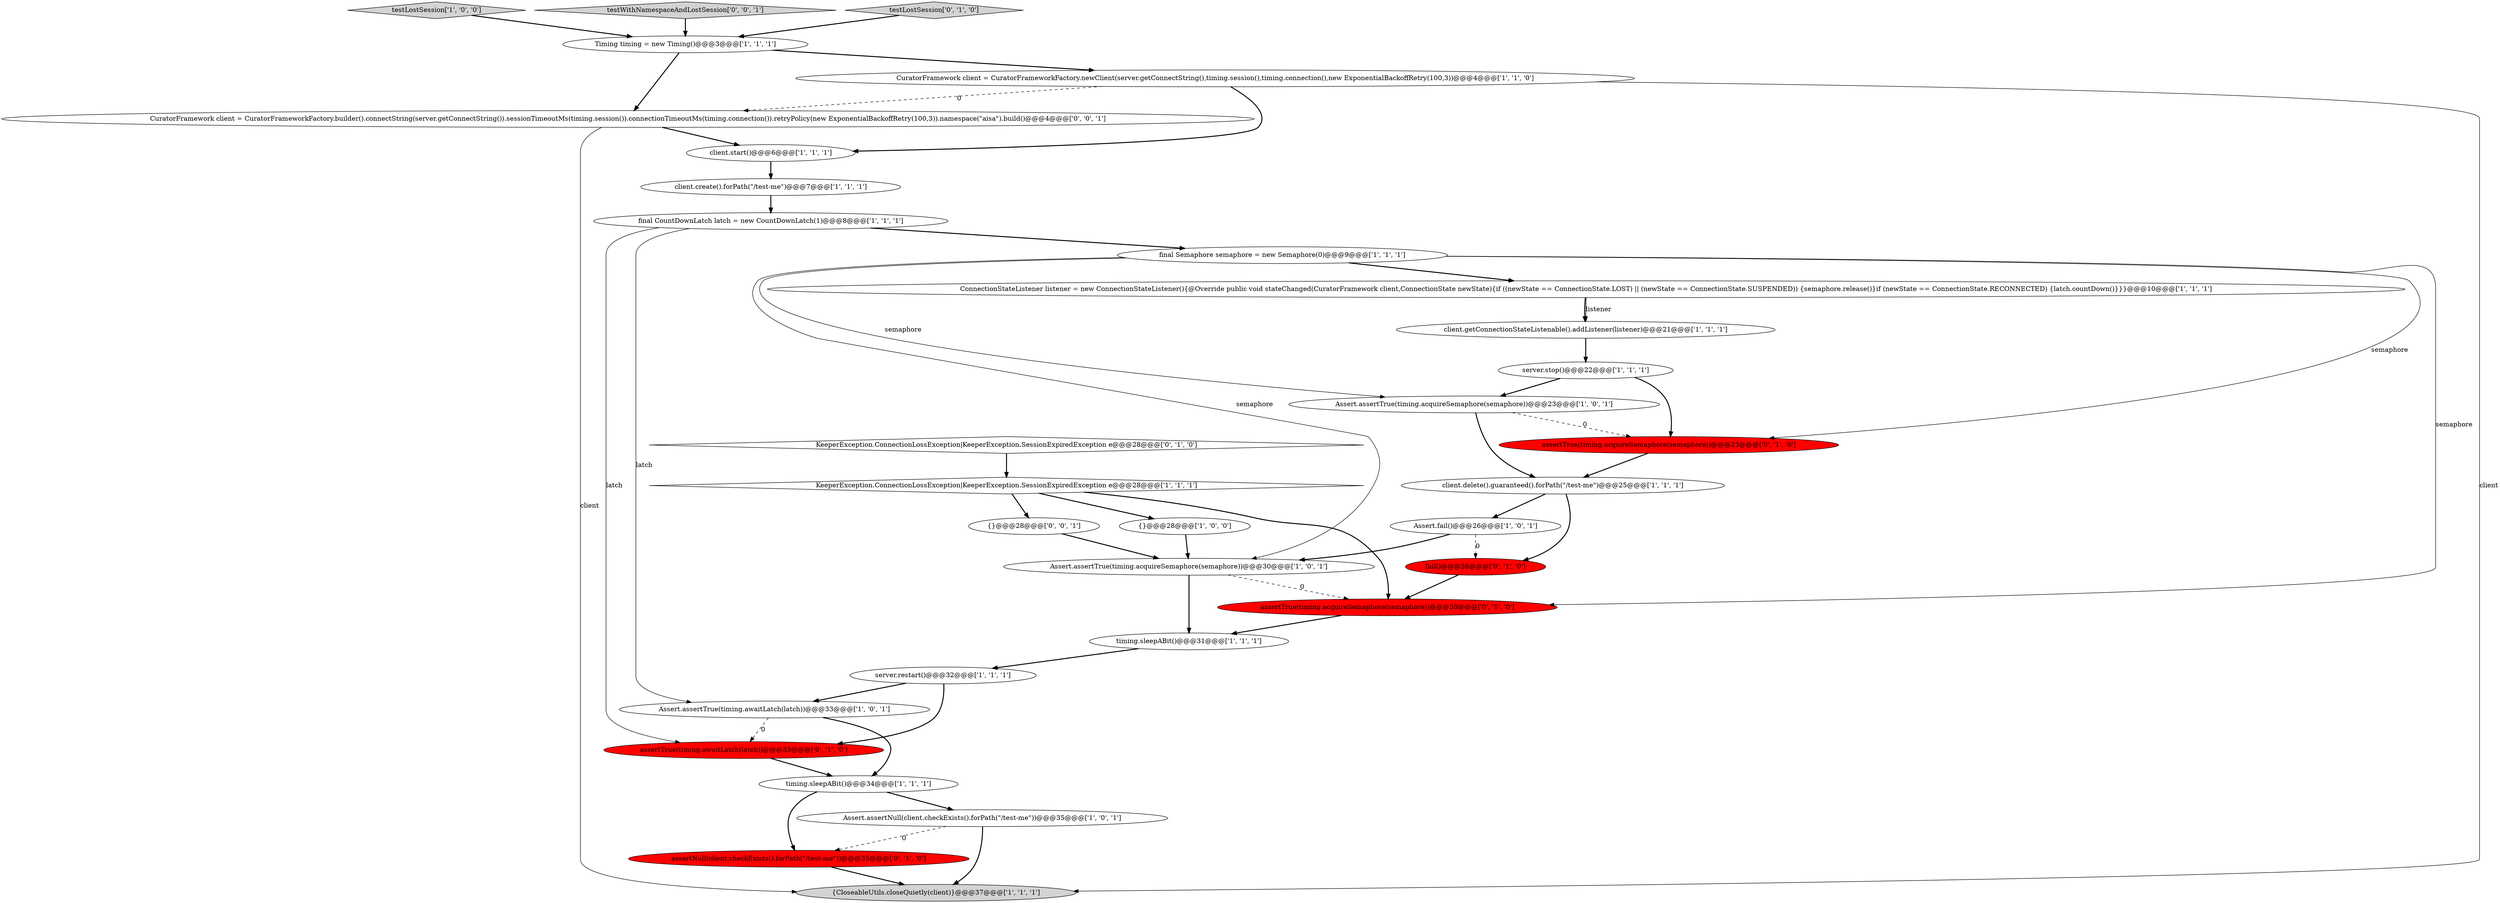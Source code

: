 digraph {
0 [style = filled, label = "Assert.assertTrue(timing.acquireSemaphore(semaphore))@@@23@@@['1', '0', '1']", fillcolor = white, shape = ellipse image = "AAA0AAABBB1BBB"];
25 [style = filled, label = "assertTrue(timing.acquireSemaphore(semaphore))@@@23@@@['0', '1', '0']", fillcolor = red, shape = ellipse image = "AAA1AAABBB2BBB"];
18 [style = filled, label = "testLostSession['1', '0', '0']", fillcolor = lightgray, shape = diamond image = "AAA0AAABBB1BBB"];
12 [style = filled, label = "{}@@@28@@@['1', '0', '0']", fillcolor = white, shape = ellipse image = "AAA0AAABBB1BBB"];
26 [style = filled, label = "assertTrue(timing.awaitLatch(latch))@@@33@@@['0', '1', '0']", fillcolor = red, shape = ellipse image = "AAA1AAABBB2BBB"];
30 [style = filled, label = "CuratorFramework client = CuratorFrameworkFactory.builder().connectString(server.getConnectString()).sessionTimeoutMs(timing.session()).connectionTimeoutMs(timing.connection()).retryPolicy(new ExponentialBackoffRetry(100,3)).namespace(\"aisa\").build()@@@4@@@['0', '0', '1']", fillcolor = white, shape = ellipse image = "AAA0AAABBB3BBB"];
19 [style = filled, label = "CuratorFramework client = CuratorFrameworkFactory.newClient(server.getConnectString(),timing.session(),timing.connection(),new ExponentialBackoffRetry(100,3))@@@4@@@['1', '1', '0']", fillcolor = white, shape = ellipse image = "AAA0AAABBB1BBB"];
13 [style = filled, label = "Assert.assertTrue(timing.acquireSemaphore(semaphore))@@@30@@@['1', '0', '1']", fillcolor = white, shape = ellipse image = "AAA0AAABBB1BBB"];
15 [style = filled, label = "timing.sleepABit()@@@34@@@['1', '1', '1']", fillcolor = white, shape = ellipse image = "AAA0AAABBB1BBB"];
17 [style = filled, label = "KeeperException.ConnectionLossException|KeeperException.SessionExpiredException e@@@28@@@['1', '1', '1']", fillcolor = white, shape = diamond image = "AAA0AAABBB1BBB"];
20 [style = filled, label = "client.start()@@@6@@@['1', '1', '1']", fillcolor = white, shape = ellipse image = "AAA0AAABBB1BBB"];
27 [style = filled, label = "assertTrue(timing.acquireSemaphore(semaphore))@@@30@@@['0', '1', '0']", fillcolor = red, shape = ellipse image = "AAA1AAABBB2BBB"];
9 [style = filled, label = "final CountDownLatch latch = new CountDownLatch(1)@@@8@@@['1', '1', '1']", fillcolor = white, shape = ellipse image = "AAA0AAABBB1BBB"];
3 [style = filled, label = "Assert.assertNull(client.checkExists().forPath(\"/test-me\"))@@@35@@@['1', '0', '1']", fillcolor = white, shape = ellipse image = "AAA0AAABBB1BBB"];
21 [style = filled, label = "{CloseableUtils.closeQuietly(client)}@@@37@@@['1', '1', '1']", fillcolor = lightgray, shape = ellipse image = "AAA0AAABBB1BBB"];
31 [style = filled, label = "testWithNamespaceAndLostSession['0', '0', '1']", fillcolor = lightgray, shape = diamond image = "AAA0AAABBB3BBB"];
10 [style = filled, label = "Assert.fail()@@@26@@@['1', '0', '1']", fillcolor = white, shape = ellipse image = "AAA0AAABBB1BBB"];
6 [style = filled, label = "Timing timing = new Timing()@@@3@@@['1', '1', '1']", fillcolor = white, shape = ellipse image = "AAA0AAABBB1BBB"];
2 [style = filled, label = "client.delete().guaranteed().forPath(\"/test-me\")@@@25@@@['1', '1', '1']", fillcolor = white, shape = ellipse image = "AAA0AAABBB1BBB"];
16 [style = filled, label = "client.getConnectionStateListenable().addListener(listener)@@@21@@@['1', '1', '1']", fillcolor = white, shape = ellipse image = "AAA0AAABBB1BBB"];
4 [style = filled, label = "server.restart()@@@32@@@['1', '1', '1']", fillcolor = white, shape = ellipse image = "AAA0AAABBB1BBB"];
29 [style = filled, label = "{}@@@28@@@['0', '0', '1']", fillcolor = white, shape = ellipse image = "AAA0AAABBB3BBB"];
28 [style = filled, label = "testLostSession['0', '1', '0']", fillcolor = lightgray, shape = diamond image = "AAA0AAABBB2BBB"];
14 [style = filled, label = "ConnectionStateListener listener = new ConnectionStateListener(){@Override public void stateChanged(CuratorFramework client,ConnectionState newState){if ((newState == ConnectionState.LOST) || (newState == ConnectionState.SUSPENDED)) {semaphore.release()}if (newState == ConnectionState.RECONNECTED) {latch.countDown()}}}@@@10@@@['1', '1', '1']", fillcolor = white, shape = ellipse image = "AAA0AAABBB1BBB"];
1 [style = filled, label = "Assert.assertTrue(timing.awaitLatch(latch))@@@33@@@['1', '0', '1']", fillcolor = white, shape = ellipse image = "AAA0AAABBB1BBB"];
23 [style = filled, label = "assertNull(client.checkExists().forPath(\"/test-me\"))@@@35@@@['0', '1', '0']", fillcolor = red, shape = ellipse image = "AAA1AAABBB2BBB"];
24 [style = filled, label = "KeeperException.ConnectionLossException|KeeperException.SessionExpiredException e@@@28@@@['0', '1', '0']", fillcolor = white, shape = diamond image = "AAA0AAABBB2BBB"];
5 [style = filled, label = "server.stop()@@@22@@@['1', '1', '1']", fillcolor = white, shape = ellipse image = "AAA0AAABBB1BBB"];
22 [style = filled, label = "fail()@@@26@@@['0', '1', '0']", fillcolor = red, shape = ellipse image = "AAA1AAABBB2BBB"];
11 [style = filled, label = "final Semaphore semaphore = new Semaphore(0)@@@9@@@['1', '1', '1']", fillcolor = white, shape = ellipse image = "AAA0AAABBB1BBB"];
7 [style = filled, label = "client.create().forPath(\"/test-me\")@@@7@@@['1', '1', '1']", fillcolor = white, shape = ellipse image = "AAA0AAABBB1BBB"];
8 [style = filled, label = "timing.sleepABit()@@@31@@@['1', '1', '1']", fillcolor = white, shape = ellipse image = "AAA0AAABBB1BBB"];
14->16 [style = bold, label=""];
9->1 [style = solid, label="latch"];
15->23 [style = bold, label=""];
28->6 [style = bold, label=""];
9->11 [style = bold, label=""];
11->14 [style = bold, label=""];
1->26 [style = dashed, label="0"];
30->20 [style = bold, label=""];
1->15 [style = bold, label=""];
19->20 [style = bold, label=""];
0->2 [style = bold, label=""];
4->26 [style = bold, label=""];
11->13 [style = solid, label="semaphore"];
11->25 [style = solid, label="semaphore"];
14->16 [style = solid, label="listener"];
6->19 [style = bold, label=""];
10->22 [style = dashed, label="0"];
2->10 [style = bold, label=""];
15->3 [style = bold, label=""];
25->2 [style = bold, label=""];
9->26 [style = solid, label="latch"];
5->25 [style = bold, label=""];
29->13 [style = bold, label=""];
7->9 [style = bold, label=""];
3->23 [style = dashed, label="0"];
12->13 [style = bold, label=""];
17->12 [style = bold, label=""];
31->6 [style = bold, label=""];
0->25 [style = dashed, label="0"];
13->27 [style = dashed, label="0"];
5->0 [style = bold, label=""];
10->13 [style = bold, label=""];
18->6 [style = bold, label=""];
22->27 [style = bold, label=""];
23->21 [style = bold, label=""];
19->30 [style = dashed, label="0"];
24->17 [style = bold, label=""];
26->15 [style = bold, label=""];
11->0 [style = solid, label="semaphore"];
16->5 [style = bold, label=""];
3->21 [style = bold, label=""];
4->1 [style = bold, label=""];
11->27 [style = solid, label="semaphore"];
8->4 [style = bold, label=""];
17->27 [style = bold, label=""];
20->7 [style = bold, label=""];
13->8 [style = bold, label=""];
2->22 [style = bold, label=""];
17->29 [style = bold, label=""];
19->21 [style = solid, label="client"];
27->8 [style = bold, label=""];
30->21 [style = solid, label="client"];
6->30 [style = bold, label=""];
}
